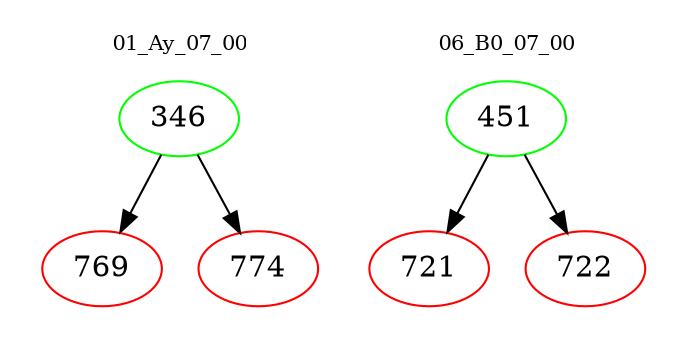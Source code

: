 digraph{
subgraph cluster_0 {
color = white
label = "01_Ay_07_00";
fontsize=10;
T0_346 [label="346", color="green"]
T0_346 -> T0_769 [color="black"]
T0_769 [label="769", color="red"]
T0_346 -> T0_774 [color="black"]
T0_774 [label="774", color="red"]
}
subgraph cluster_1 {
color = white
label = "06_B0_07_00";
fontsize=10;
T1_451 [label="451", color="green"]
T1_451 -> T1_721 [color="black"]
T1_721 [label="721", color="red"]
T1_451 -> T1_722 [color="black"]
T1_722 [label="722", color="red"]
}
}
